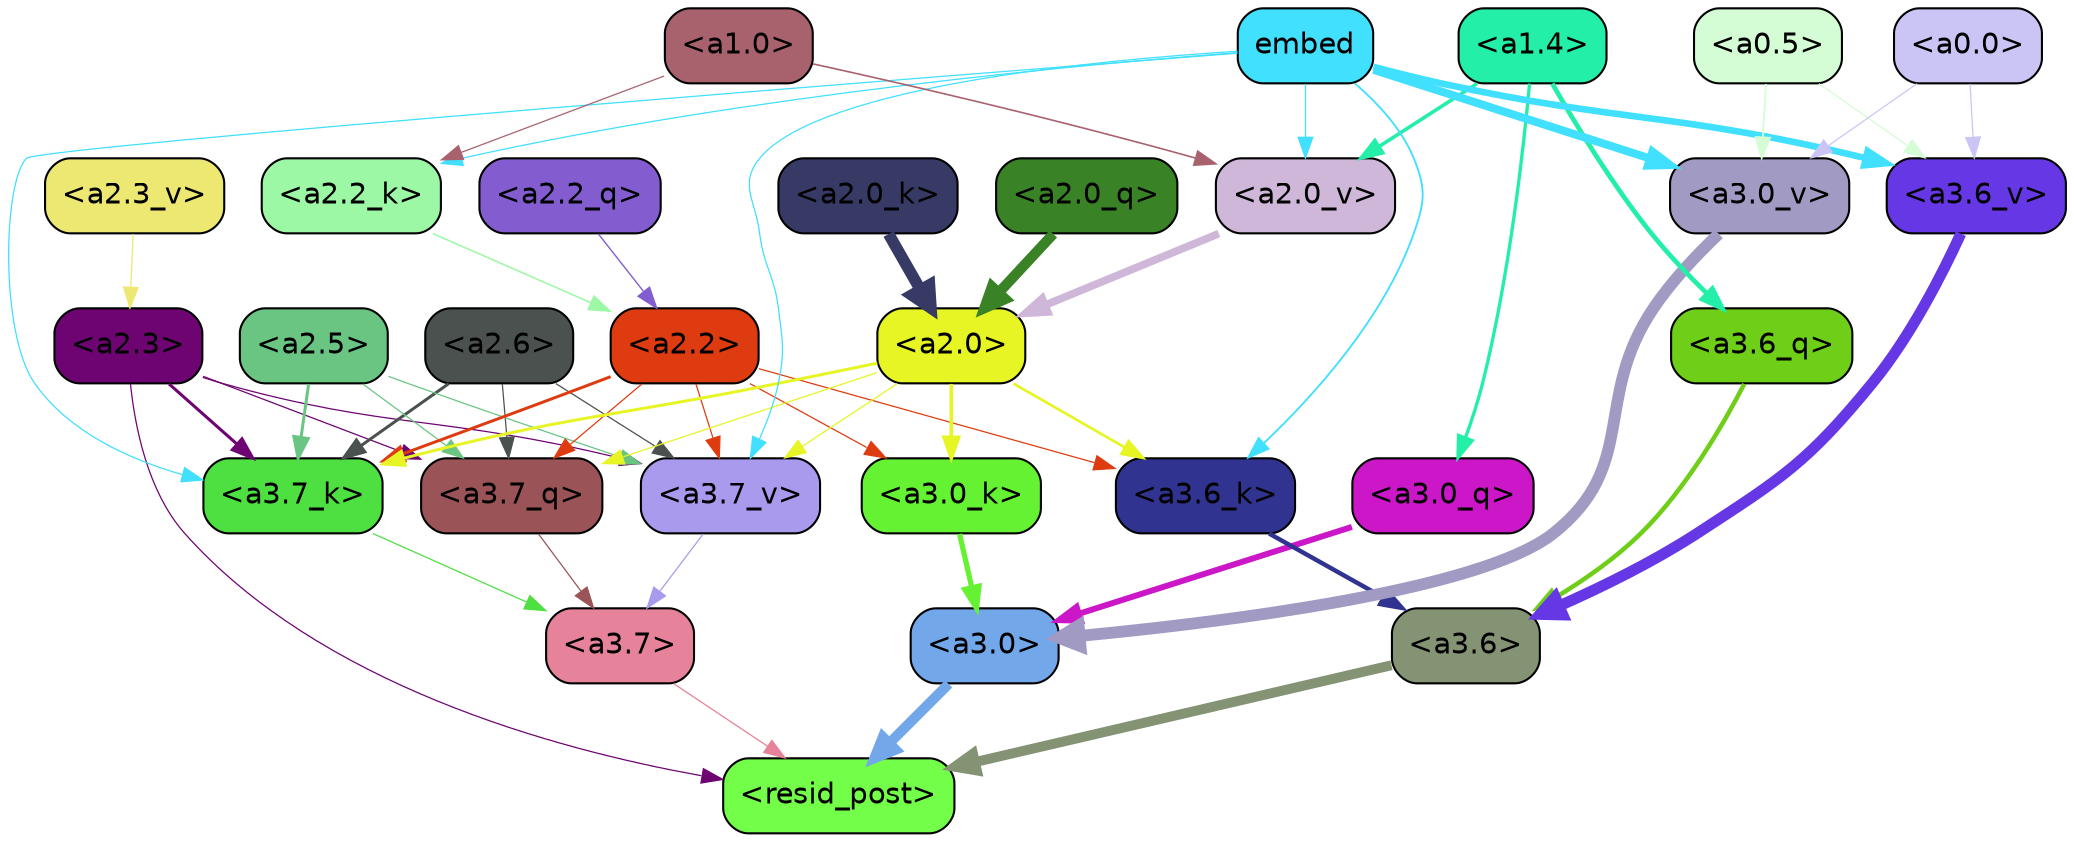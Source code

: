 strict digraph "" {
	graph [bgcolor=transparent,
		layout=dot,
		overlap=false,
		splines=true
	];
	"<a3.7>"	[color=black,
		fillcolor="#e6839a",
		fontname=Helvetica,
		shape=box,
		style="filled, rounded"];
	"<resid_post>"	[color=black,
		fillcolor="#72fe49",
		fontname=Helvetica,
		shape=box,
		style="filled, rounded"];
	"<a3.7>" -> "<resid_post>"	[color="#e6839a",
		penwidth=0.6];
	"<a3.6>"	[color=black,
		fillcolor="#859375",
		fontname=Helvetica,
		shape=box,
		style="filled, rounded"];
	"<a3.6>" -> "<resid_post>"	[color="#859375",
		penwidth=4.746312499046326];
	"<a3.0>"	[color=black,
		fillcolor="#72a7ea",
		fontname=Helvetica,
		shape=box,
		style="filled, rounded"];
	"<a3.0>" -> "<resid_post>"	[color="#72a7ea",
		penwidth=4.896343111991882];
	"<a2.3>"	[color=black,
		fillcolor="#6d0472",
		fontname=Helvetica,
		shape=box,
		style="filled, rounded"];
	"<a2.3>" -> "<resid_post>"	[color="#6d0472",
		penwidth=0.6];
	"<a3.7_q>"	[color=black,
		fillcolor="#9a5357",
		fontname=Helvetica,
		shape=box,
		style="filled, rounded"];
	"<a2.3>" -> "<a3.7_q>"	[color="#6d0472",
		penwidth=0.6];
	"<a3.7_k>"	[color=black,
		fillcolor="#4edf40",
		fontname=Helvetica,
		shape=box,
		style="filled, rounded"];
	"<a2.3>" -> "<a3.7_k>"	[color="#6d0472",
		penwidth=1.467104621231556];
	"<a3.7_v>"	[color=black,
		fillcolor="#aa9aee",
		fontname=Helvetica,
		shape=box,
		style="filled, rounded"];
	"<a2.3>" -> "<a3.7_v>"	[color="#6d0472",
		penwidth=0.6];
	"<a3.7_q>" -> "<a3.7>"	[color="#9a5357",
		penwidth=0.6];
	"<a3.6_q>"	[color=black,
		fillcolor="#6ece18",
		fontname=Helvetica,
		shape=box,
		style="filled, rounded"];
	"<a3.6_q>" -> "<a3.6>"	[color="#6ece18",
		penwidth=2.160832464694977];
	"<a3.0_q>"	[color=black,
		fillcolor="#cb17c8",
		fontname=Helvetica,
		shape=box,
		style="filled, rounded"];
	"<a3.0_q>" -> "<a3.0>"	[color="#cb17c8",
		penwidth=2.870753765106201];
	"<a3.7_k>" -> "<a3.7>"	[color="#4edf40",
		penwidth=0.6];
	"<a3.6_k>"	[color=black,
		fillcolor="#303490",
		fontname=Helvetica,
		shape=box,
		style="filled, rounded"];
	"<a3.6_k>" -> "<a3.6>"	[color="#303490",
		penwidth=2.13908451795578];
	"<a3.0_k>"	[color=black,
		fillcolor="#64f232",
		fontname=Helvetica,
		shape=box,
		style="filled, rounded"];
	"<a3.0_k>" -> "<a3.0>"	[color="#64f232",
		penwidth=2.520303964614868];
	"<a3.7_v>" -> "<a3.7>"	[color="#aa9aee",
		penwidth=0.6];
	"<a3.6_v>"	[color=black,
		fillcolor="#6638e5",
		fontname=Helvetica,
		shape=box,
		style="filled, rounded"];
	"<a3.6_v>" -> "<a3.6>"	[color="#6638e5",
		penwidth=5.297133803367615];
	"<a3.0_v>"	[color=black,
		fillcolor="#a19bc4",
		fontname=Helvetica,
		shape=box,
		style="filled, rounded"];
	"<a3.0_v>" -> "<a3.0>"	[color="#a19bc4",
		penwidth=5.680712580680847];
	"<a2.6>"	[color=black,
		fillcolor="#4a514e",
		fontname=Helvetica,
		shape=box,
		style="filled, rounded"];
	"<a2.6>" -> "<a3.7_q>"	[color="#4a514e",
		penwidth=0.6];
	"<a2.6>" -> "<a3.7_k>"	[color="#4a514e",
		penwidth=1.4453159049153328];
	"<a2.6>" -> "<a3.7_v>"	[color="#4a514e",
		penwidth=0.6];
	"<a2.5>"	[color=black,
		fillcolor="#6ac583",
		fontname=Helvetica,
		shape=box,
		style="filled, rounded"];
	"<a2.5>" -> "<a3.7_q>"	[color="#6ac583",
		penwidth=0.6];
	"<a2.5>" -> "<a3.7_k>"	[color="#6ac583",
		penwidth=1.4526091292500496];
	"<a2.5>" -> "<a3.7_v>"	[color="#6ac583",
		penwidth=0.6];
	"<a2.2>"	[color=black,
		fillcolor="#de3c10",
		fontname=Helvetica,
		shape=box,
		style="filled, rounded"];
	"<a2.2>" -> "<a3.7_q>"	[color="#de3c10",
		penwidth=0.6];
	"<a2.2>" -> "<a3.7_k>"	[color="#de3c10",
		penwidth=1.4310357049107552];
	"<a2.2>" -> "<a3.6_k>"	[color="#de3c10",
		penwidth=0.6];
	"<a2.2>" -> "<a3.0_k>"	[color="#de3c10",
		penwidth=0.6];
	"<a2.2>" -> "<a3.7_v>"	[color="#de3c10",
		penwidth=0.6];
	"<a2.0>"	[color=black,
		fillcolor="#e6f523",
		fontname=Helvetica,
		shape=box,
		style="filled, rounded"];
	"<a2.0>" -> "<a3.7_q>"	[color="#e6f523",
		penwidth=0.6];
	"<a2.0>" -> "<a3.7_k>"	[color="#e6f523",
		penwidth=1.4314699843525887];
	"<a2.0>" -> "<a3.6_k>"	[color="#e6f523",
		penwidth=1.2950235605239868];
	"<a2.0>" -> "<a3.0_k>"	[color="#e6f523",
		penwidth=1.712992787361145];
	"<a2.0>" -> "<a3.7_v>"	[color="#e6f523",
		penwidth=0.6];
	"<a1.4>"	[color=black,
		fillcolor="#24efa8",
		fontname=Helvetica,
		shape=box,
		style="filled, rounded"];
	"<a1.4>" -> "<a3.6_q>"	[color="#24efa8",
		penwidth=2.2719132900238037];
	"<a1.4>" -> "<a3.0_q>"	[color="#24efa8",
		penwidth=1.5932877659797668];
	"<a2.0_v>"	[color=black,
		fillcolor="#ceb7d8",
		fontname=Helvetica,
		shape=box,
		style="filled, rounded"];
	"<a1.4>" -> "<a2.0_v>"	[color="#24efa8",
		penwidth=1.7291951477527618];
	embed	[color=black,
		fillcolor="#40e0fe",
		fontname=Helvetica,
		shape=box,
		style="filled, rounded"];
	embed -> "<a3.7_k>"	[color="#40e0fe",
		penwidth=0.6];
	embed -> "<a3.6_k>"	[color="#40e0fe",
		penwidth=0.891706109046936];
	embed -> "<a3.7_v>"	[color="#40e0fe",
		penwidth=0.6];
	embed -> "<a3.6_v>"	[color="#40e0fe",
		penwidth=3.1766927242279053];
	embed -> "<a3.0_v>"	[color="#40e0fe",
		penwidth=3.9005755856633186];
	"<a2.2_k>"	[color=black,
		fillcolor="#9df8a5",
		fontname=Helvetica,
		shape=box,
		style="filled, rounded"];
	embed -> "<a2.2_k>"	[color="#40e0fe",
		penwidth=0.6];
	embed -> "<a2.0_v>"	[color="#40e0fe",
		penwidth=0.6];
	"<a0.5>"	[color=black,
		fillcolor="#d4fcd5",
		fontname=Helvetica,
		shape=box,
		style="filled, rounded"];
	"<a0.5>" -> "<a3.6_v>"	[color="#d4fcd5",
		penwidth=0.6];
	"<a0.5>" -> "<a3.0_v>"	[color="#d4fcd5",
		penwidth=0.8493617177009583];
	"<a0.0>"	[color=black,
		fillcolor="#cbc5f6",
		fontname=Helvetica,
		shape=box,
		style="filled, rounded"];
	"<a0.0>" -> "<a3.6_v>"	[color="#cbc5f6",
		penwidth=0.6];
	"<a0.0>" -> "<a3.0_v>"	[color="#cbc5f6",
		penwidth=0.6];
	"<a2.2_q>"	[color=black,
		fillcolor="#835dd0",
		fontname=Helvetica,
		shape=box,
		style="filled, rounded"];
	"<a2.2_q>" -> "<a2.2>"	[color="#835dd0",
		penwidth=0.6677633281797171];
	"<a2.0_q>"	[color=black,
		fillcolor="#398226",
		fontname=Helvetica,
		shape=box,
		style="filled, rounded"];
	"<a2.0_q>" -> "<a2.0>"	[color="#398226",
		penwidth=4.966194009408355];
	"<a2.2_k>" -> "<a2.2>"	[color="#9df8a5",
		penwidth=0.7399393804371357];
	"<a2.0_k>"	[color=black,
		fillcolor="#363a65",
		fontname=Helvetica,
		shape=box,
		style="filled, rounded"];
	"<a2.0_k>" -> "<a2.0>"	[color="#363a65",
		penwidth=5.5817058570683];
	"<a2.3_v>"	[color=black,
		fillcolor="#ede872",
		fontname=Helvetica,
		shape=box,
		style="filled, rounded"];
	"<a2.3_v>" -> "<a2.3>"	[color="#ede872",
		penwidth=0.6];
	"<a2.0_v>" -> "<a2.0>"	[color="#ceb7d8",
		penwidth=3.7102378383278847];
	"<a1.0>"	[color=black,
		fillcolor="#a8626e",
		fontname=Helvetica,
		shape=box,
		style="filled, rounded"];
	"<a1.0>" -> "<a2.2_k>"	[color="#a8626e",
		penwidth=0.6];
	"<a1.0>" -> "<a2.0_v>"	[color="#a8626e",
		penwidth=0.7823128998279572];
}
